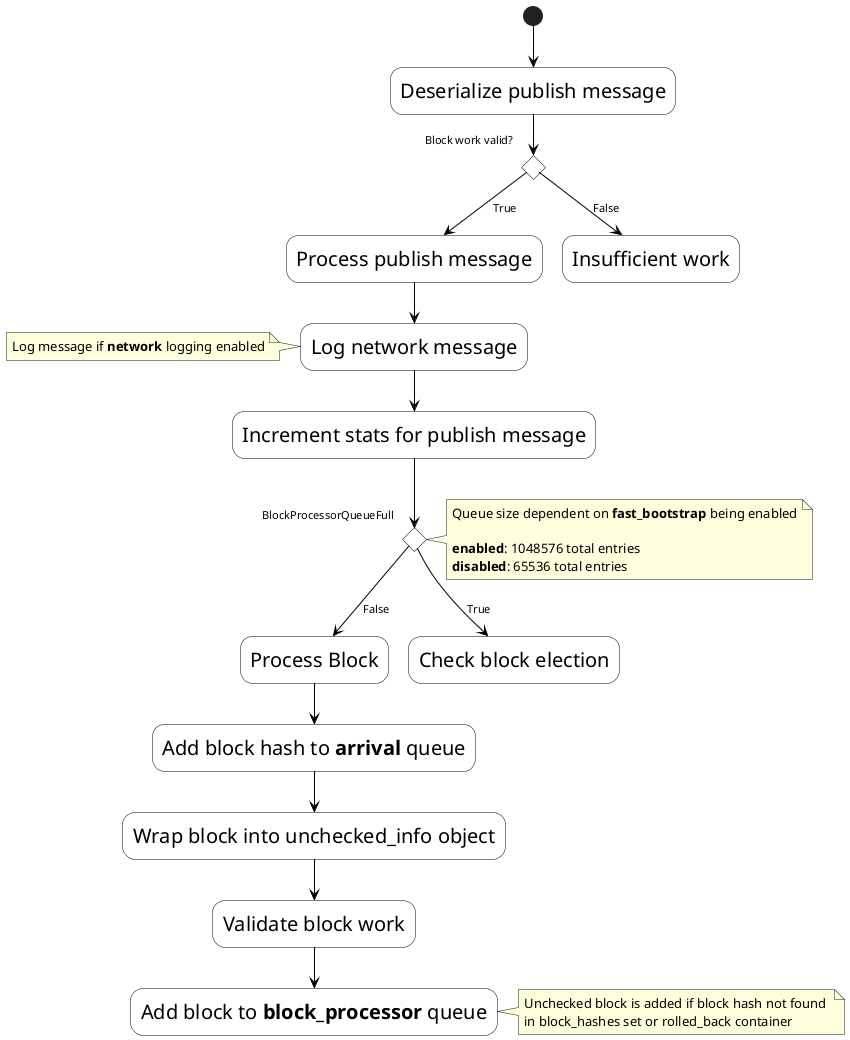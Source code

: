 @startuml

skinparam TitleFontSize 30
skinparam ActivityFontSize 20
skinparam ActivityBackgroundColor #FFFFFF
skinparam ArrowColor Black
skinparam ActivityBorderColor Black

(*)--> "Deserialize publish message"
if Block work valid?
    -->[True] Process publish message
    --> Log network message
    note left
    Log message if **network** logging enabled
    end note
    --> Increment stats for publish message
    if BlockProcessorQueueFull
        note right
        Queue size dependent on **fast_bootstrap** being enabled
        
        **enabled**: 1048576 total entries
        **disabled**: 65536 total entries
        end note
        -->[False] Process Block
        --> Add block hash to **arrival** queue
        --> Wrap block into unchecked_info object
        --> Validate block work
        --> Add block to **block_processor** queue
        note right
        Unchecked block is added if block hash not found 
        in block_hashes set or rolled_back container
        end note
    else
        -->[True] Check block election
    end if
else
    -->[False] Insufficient work
end if

@enduml


